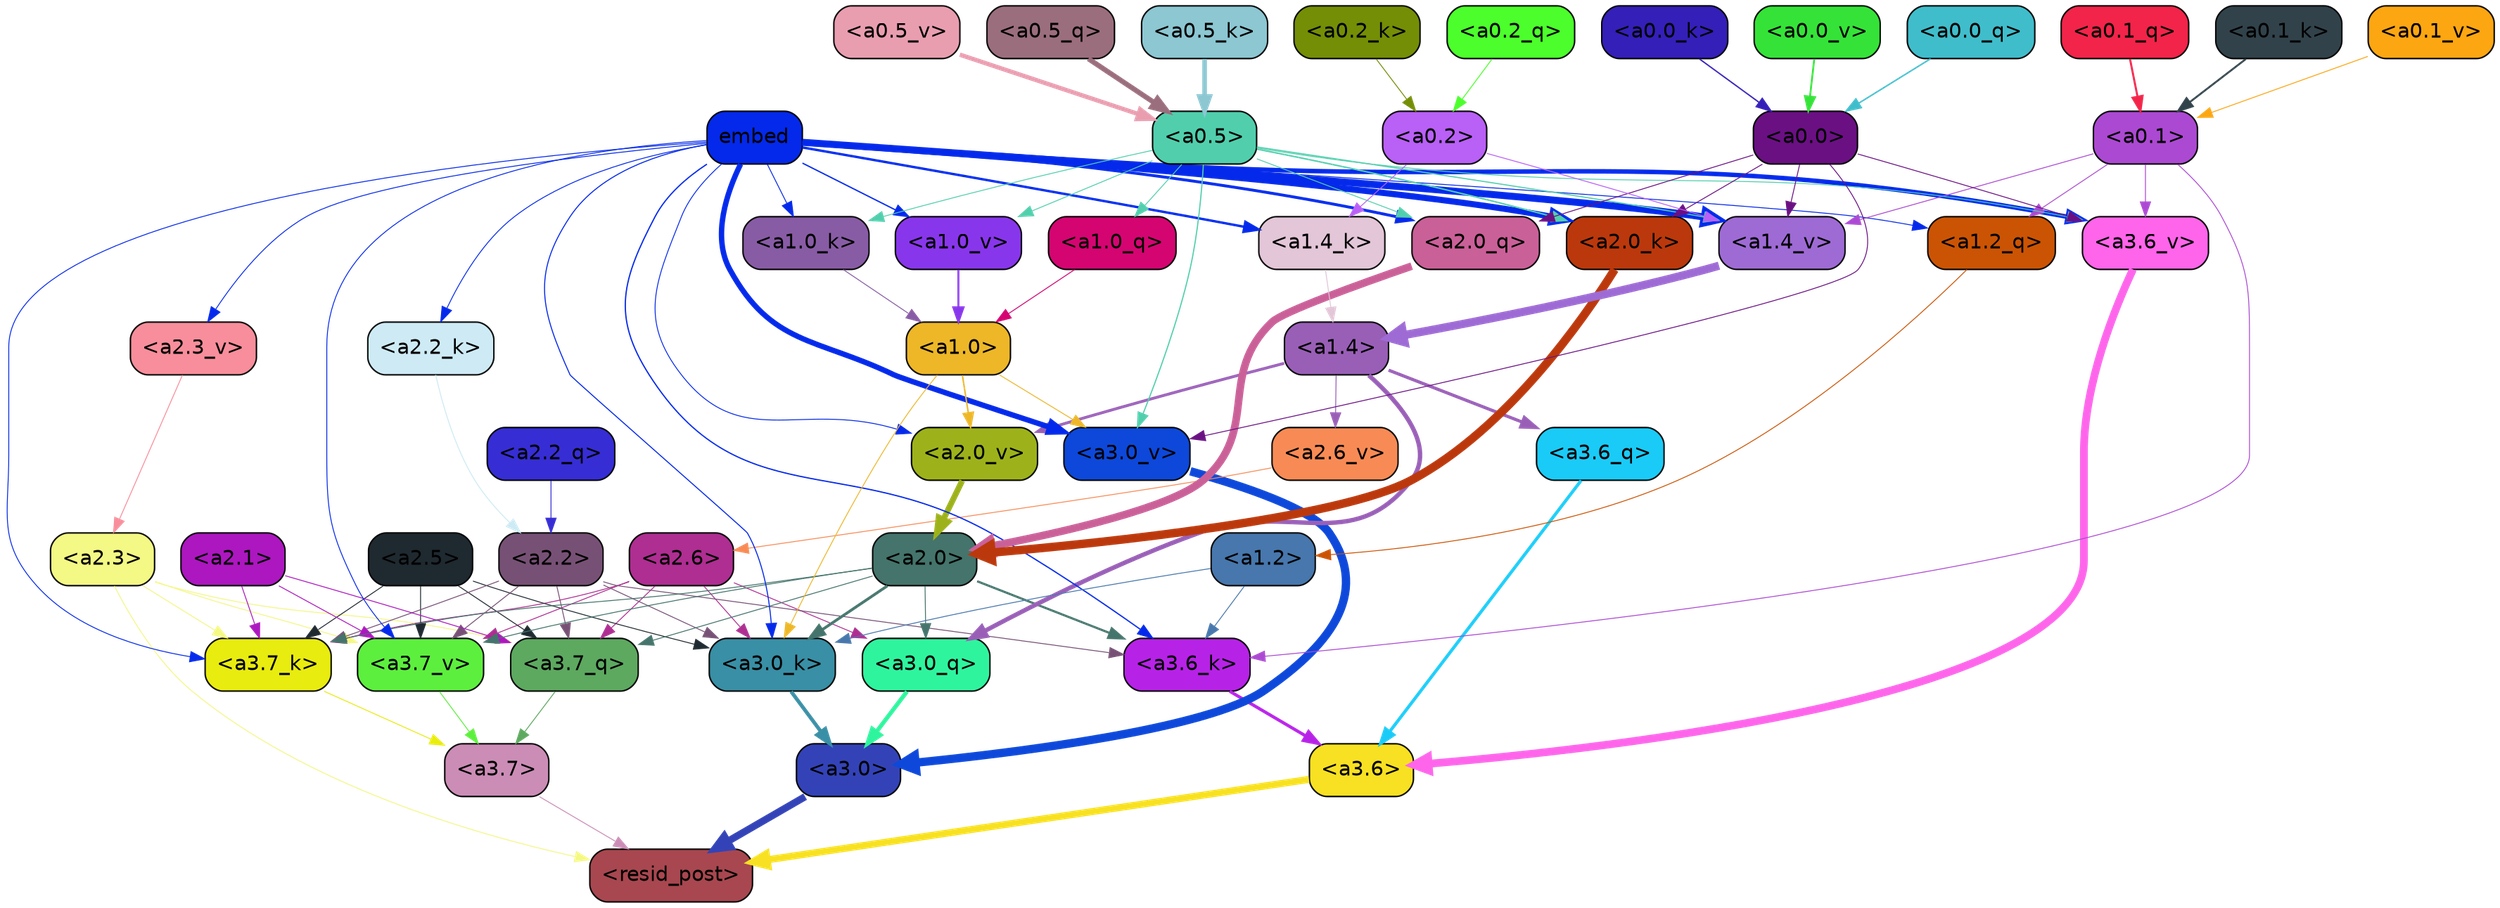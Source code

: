 strict digraph "" {
	graph [bgcolor=transparent,
		layout=dot,
		overlap=false,
		splines=true
	];
	"<a3.7>"	[color=black,
		fillcolor="#cb8db6",
		fontname=Helvetica,
		shape=box,
		style="filled, rounded"];
	"<resid_post>"	[color=black,
		fillcolor="#a8474f",
		fontname=Helvetica,
		shape=box,
		style="filled, rounded"];
	"<a3.7>" -> "<resid_post>"	[color="#cb8db6",
		penwidth=0.6];
	"<a3.6>"	[color=black,
		fillcolor="#f8e122",
		fontname=Helvetica,
		shape=box,
		style="filled, rounded"];
	"<a3.6>" -> "<resid_post>"	[color="#f8e122",
		penwidth=4.7534414529800415];
	"<a3.0>"	[color=black,
		fillcolor="#3343b7",
		fontname=Helvetica,
		shape=box,
		style="filled, rounded"];
	"<a3.0>" -> "<resid_post>"	[color="#3343b7",
		penwidth=4.898576855659485];
	"<a2.3>"	[color=black,
		fillcolor="#f4f884",
		fontname=Helvetica,
		shape=box,
		style="filled, rounded"];
	"<a2.3>" -> "<resid_post>"	[color="#f4f884",
		penwidth=0.6];
	"<a3.7_q>"	[color=black,
		fillcolor="#5da960",
		fontname=Helvetica,
		shape=box,
		style="filled, rounded"];
	"<a2.3>" -> "<a3.7_q>"	[color="#f4f884",
		penwidth=0.6];
	"<a3.7_k>"	[color=black,
		fillcolor="#e9ec0f",
		fontname=Helvetica,
		shape=box,
		style="filled, rounded"];
	"<a2.3>" -> "<a3.7_k>"	[color="#f4f884",
		penwidth=0.6];
	"<a3.7_v>"	[color=black,
		fillcolor="#5def3e",
		fontname=Helvetica,
		shape=box,
		style="filled, rounded"];
	"<a2.3>" -> "<a3.7_v>"	[color="#f4f884",
		penwidth=0.6];
	"<a3.7_q>" -> "<a3.7>"	[color="#5da960",
		penwidth=0.6];
	"<a3.6_q>"	[color=black,
		fillcolor="#1acbf7",
		fontname=Helvetica,
		shape=box,
		style="filled, rounded"];
	"<a3.6_q>" -> "<a3.6>"	[color="#1acbf7",
		penwidth=2.160832464694977];
	"<a3.0_q>"	[color=black,
		fillcolor="#2ff49e",
		fontname=Helvetica,
		shape=box,
		style="filled, rounded"];
	"<a3.0_q>" -> "<a3.0>"	[color="#2ff49e",
		penwidth=2.870753765106201];
	"<a3.7_k>" -> "<a3.7>"	[color="#e9ec0f",
		penwidth=0.6];
	"<a3.6_k>"	[color=black,
		fillcolor="#b722e7",
		fontname=Helvetica,
		shape=box,
		style="filled, rounded"];
	"<a3.6_k>" -> "<a3.6>"	[color="#b722e7",
		penwidth=2.13908451795578];
	"<a3.0_k>"	[color=black,
		fillcolor="#398fa5",
		fontname=Helvetica,
		shape=box,
		style="filled, rounded"];
	"<a3.0_k>" -> "<a3.0>"	[color="#398fa5",
		penwidth=2.520303964614868];
	"<a3.7_v>" -> "<a3.7>"	[color="#5def3e",
		penwidth=0.6];
	"<a3.6_v>"	[color=black,
		fillcolor="#fe65ea",
		fontname=Helvetica,
		shape=box,
		style="filled, rounded"];
	"<a3.6_v>" -> "<a3.6>"	[color="#fe65ea",
		penwidth=5.297133803367615];
	"<a3.0_v>"	[color=black,
		fillcolor="#0d48da",
		fontname=Helvetica,
		shape=box,
		style="filled, rounded"];
	"<a3.0_v>" -> "<a3.0>"	[color="#0d48da",
		penwidth=5.680712580680847];
	"<a2.6>"	[color=black,
		fillcolor="#ae2e91",
		fontname=Helvetica,
		shape=box,
		style="filled, rounded"];
	"<a2.6>" -> "<a3.7_q>"	[color="#ae2e91",
		penwidth=0.6];
	"<a2.6>" -> "<a3.0_q>"	[color="#ae2e91",
		penwidth=0.6];
	"<a2.6>" -> "<a3.7_k>"	[color="#ae2e91",
		penwidth=0.6];
	"<a2.6>" -> "<a3.0_k>"	[color="#ae2e91",
		penwidth=0.6];
	"<a2.6>" -> "<a3.7_v>"	[color="#ae2e91",
		penwidth=0.6];
	"<a2.5>"	[color=black,
		fillcolor="#1f2930",
		fontname=Helvetica,
		shape=box,
		style="filled, rounded"];
	"<a2.5>" -> "<a3.7_q>"	[color="#1f2930",
		penwidth=0.6];
	"<a2.5>" -> "<a3.7_k>"	[color="#1f2930",
		penwidth=0.6];
	"<a2.5>" -> "<a3.0_k>"	[color="#1f2930",
		penwidth=0.6];
	"<a2.5>" -> "<a3.7_v>"	[color="#1f2930",
		penwidth=0.6];
	"<a2.2>"	[color=black,
		fillcolor="#775175",
		fontname=Helvetica,
		shape=box,
		style="filled, rounded"];
	"<a2.2>" -> "<a3.7_q>"	[color="#775175",
		penwidth=0.6];
	"<a2.2>" -> "<a3.7_k>"	[color="#775175",
		penwidth=0.6];
	"<a2.2>" -> "<a3.6_k>"	[color="#775175",
		penwidth=0.6];
	"<a2.2>" -> "<a3.0_k>"	[color="#775175",
		penwidth=0.6];
	"<a2.2>" -> "<a3.7_v>"	[color="#775175",
		penwidth=0.6];
	"<a2.1>"	[color=black,
		fillcolor="#ac17bf",
		fontname=Helvetica,
		shape=box,
		style="filled, rounded"];
	"<a2.1>" -> "<a3.7_q>"	[color="#ac17bf",
		penwidth=0.6];
	"<a2.1>" -> "<a3.7_k>"	[color="#ac17bf",
		penwidth=0.6];
	"<a2.1>" -> "<a3.7_v>"	[color="#ac17bf",
		penwidth=0.6];
	"<a2.0>"	[color=black,
		fillcolor="#44746b",
		fontname=Helvetica,
		shape=box,
		style="filled, rounded"];
	"<a2.0>" -> "<a3.7_q>"	[color="#44746b",
		penwidth=0.6];
	"<a2.0>" -> "<a3.0_q>"	[color="#44746b",
		penwidth=0.6];
	"<a2.0>" -> "<a3.7_k>"	[color="#44746b",
		penwidth=0.6];
	"<a2.0>" -> "<a3.6_k>"	[color="#44746b",
		penwidth=1.4784413101151586];
	"<a2.0>" -> "<a3.0_k>"	[color="#44746b",
		penwidth=1.8858084231615067];
	"<a2.0>" -> "<a3.7_v>"	[color="#44746b",
		penwidth=0.6];
	"<a1.4>"	[color=black,
		fillcolor="#995fb7",
		fontname=Helvetica,
		shape=box,
		style="filled, rounded"];
	"<a1.4>" -> "<a3.6_q>"	[color="#995fb7",
		penwidth=2.149975523352623];
	"<a1.4>" -> "<a3.0_q>"	[color="#995fb7",
		penwidth=3.0018038749694824];
	"<a2.6_v>"	[color=black,
		fillcolor="#f88b55",
		fontname=Helvetica,
		shape=box,
		style="filled, rounded"];
	"<a1.4>" -> "<a2.6_v>"	[color="#995fb7",
		penwidth=0.6];
	"<a2.0_v>"	[color=black,
		fillcolor="#9db21a",
		fontname=Helvetica,
		shape=box,
		style="filled, rounded"];
	"<a1.4>" -> "<a2.0_v>"	[color="#995fb7",
		penwidth=1.925402581691742];
	embed	[color=black,
		fillcolor="#0429ea",
		fontname=Helvetica,
		shape=box,
		style="filled, rounded"];
	embed -> "<a3.7_k>"	[color="#0429ea",
		penwidth=0.6];
	embed -> "<a3.6_k>"	[color="#0429ea",
		penwidth=0.8552796393632889];
	embed -> "<a3.0_k>"	[color="#0429ea",
		penwidth=0.691851794719696];
	embed -> "<a3.7_v>"	[color="#0429ea",
		penwidth=0.6];
	embed -> "<a3.6_v>"	[color="#0429ea",
		penwidth=3.067279100418091];
	embed -> "<a3.0_v>"	[color="#0429ea",
		penwidth=3.6927278637886047];
	"<a2.0_q>"	[color=black,
		fillcolor="#ca6098",
		fontname=Helvetica,
		shape=box,
		style="filled, rounded"];
	embed -> "<a2.0_q>"	[color="#0429ea",
		penwidth=1.944248914718628];
	"<a2.2_k>"	[color=black,
		fillcolor="#ceebf5",
		fontname=Helvetica,
		shape=box,
		style="filled, rounded"];
	embed -> "<a2.2_k>"	[color="#0429ea",
		penwidth=0.6];
	"<a2.0_k>"	[color=black,
		fillcolor="#bb380c",
		fontname=Helvetica,
		shape=box,
		style="filled, rounded"];
	embed -> "<a2.0_k>"	[color="#0429ea",
		penwidth=4.198909968137741];
	"<a2.3_v>"	[color=black,
		fillcolor="#f88e9b",
		fontname=Helvetica,
		shape=box,
		style="filled, rounded"];
	embed -> "<a2.3_v>"	[color="#0429ea",
		penwidth=0.6];
	embed -> "<a2.0_v>"	[color="#0429ea",
		penwidth=0.6];
	"<a1.2_q>"	[color=black,
		fillcolor="#cb5404",
		fontname=Helvetica,
		shape=box,
		style="filled, rounded"];
	embed -> "<a1.2_q>"	[color="#0429ea",
		penwidth=0.6];
	"<a1.4_k>"	[color=black,
		fillcolor="#e3c6d8",
		fontname=Helvetica,
		shape=box,
		style="filled, rounded"];
	embed -> "<a1.4_k>"	[color="#0429ea",
		penwidth=1.6299549341201782];
	"<a1.0_k>"	[color=black,
		fillcolor="#885ca5",
		fontname=Helvetica,
		shape=box,
		style="filled, rounded"];
	embed -> "<a1.0_k>"	[color="#0429ea",
		penwidth=0.6];
	"<a1.4_v>"	[color=black,
		fillcolor="#9e6bd5",
		fontname=Helvetica,
		shape=box,
		style="filled, rounded"];
	embed -> "<a1.4_v>"	[color="#0429ea",
		penwidth=4.780120432376862];
	"<a1.0_v>"	[color=black,
		fillcolor="#8836eb",
		fontname=Helvetica,
		shape=box,
		style="filled, rounded"];
	embed -> "<a1.0_v>"	[color="#0429ea",
		penwidth=0.8886437299661338];
	"<a1.2>"	[color=black,
		fillcolor="#4777ac",
		fontname=Helvetica,
		shape=box,
		style="filled, rounded"];
	"<a1.2>" -> "<a3.6_k>"	[color="#4777ac",
		penwidth=0.6];
	"<a1.2>" -> "<a3.0_k>"	[color="#4777ac",
		penwidth=0.6];
	"<a0.1>"	[color=black,
		fillcolor="#ac49d2",
		fontname=Helvetica,
		shape=box,
		style="filled, rounded"];
	"<a0.1>" -> "<a3.6_k>"	[color="#ac49d2",
		penwidth=0.6];
	"<a0.1>" -> "<a3.6_v>"	[color="#ac49d2",
		penwidth=0.6];
	"<a0.1>" -> "<a1.2_q>"	[color="#ac49d2",
		penwidth=0.6];
	"<a0.1>" -> "<a1.4_v>"	[color="#ac49d2",
		penwidth=0.6];
	"<a1.0>"	[color=black,
		fillcolor="#edb728",
		fontname=Helvetica,
		shape=box,
		style="filled, rounded"];
	"<a1.0>" -> "<a3.0_k>"	[color="#edb728",
		penwidth=0.6];
	"<a1.0>" -> "<a3.0_v>"	[color="#edb728",
		penwidth=0.6];
	"<a1.0>" -> "<a2.0_v>"	[color="#edb728",
		penwidth=0.9920598268508911];
	"<a0.5>"	[color=black,
		fillcolor="#51cfad",
		fontname=Helvetica,
		shape=box,
		style="filled, rounded"];
	"<a0.5>" -> "<a3.6_v>"	[color="#51cfad",
		penwidth=0.6];
	"<a0.5>" -> "<a3.0_v>"	[color="#51cfad",
		penwidth=0.8028683364391327];
	"<a0.5>" -> "<a2.0_q>"	[color="#51cfad",
		penwidth=0.6];
	"<a0.5>" -> "<a2.0_k>"	[color="#51cfad",
		penwidth=0.9883035719394684];
	"<a1.0_q>"	[color=black,
		fillcolor="#d40571",
		fontname=Helvetica,
		shape=box,
		style="filled, rounded"];
	"<a0.5>" -> "<a1.0_q>"	[color="#51cfad",
		penwidth=0.6];
	"<a0.5>" -> "<a1.0_k>"	[color="#51cfad",
		penwidth=0.6];
	"<a0.5>" -> "<a1.4_v>"	[color="#51cfad",
		penwidth=0.7686666250228882];
	"<a0.5>" -> "<a1.0_v>"	[color="#51cfad",
		penwidth=0.6];
	"<a0.0>"	[color=black,
		fillcolor="#6a1083",
		fontname=Helvetica,
		shape=box,
		style="filled, rounded"];
	"<a0.0>" -> "<a3.6_v>"	[color="#6a1083",
		penwidth=0.6];
	"<a0.0>" -> "<a3.0_v>"	[color="#6a1083",
		penwidth=0.6];
	"<a0.0>" -> "<a2.0_q>"	[color="#6a1083",
		penwidth=0.6];
	"<a0.0>" -> "<a2.0_k>"	[color="#6a1083",
		penwidth=0.6];
	"<a0.0>" -> "<a1.4_v>"	[color="#6a1083",
		penwidth=0.6];
	"<a2.2_q>"	[color=black,
		fillcolor="#362dd4",
		fontname=Helvetica,
		shape=box,
		style="filled, rounded"];
	"<a2.2_q>" -> "<a2.2>"	[color="#362dd4",
		penwidth=0.6];
	"<a2.0_q>" -> "<a2.0>"	[color="#ca6098",
		penwidth=5.1847569942474365];
	"<a2.2_k>" -> "<a2.2>"	[color="#ceebf5",
		penwidth=0.6149471998214722];
	"<a2.0_k>" -> "<a2.0>"	[color="#bb380c",
		penwidth=5.773491740226746];
	"<a2.6_v>" -> "<a2.6>"	[color="#f88b55",
		penwidth=0.6];
	"<a2.3_v>" -> "<a2.3>"	[color="#f88e9b",
		penwidth=0.6];
	"<a2.0_v>" -> "<a2.0>"	[color="#9db21a",
		penwidth=3.9731863737106323];
	"<a1.2_q>" -> "<a1.2>"	[color="#cb5404",
		penwidth=0.6];
	"<a1.0_q>" -> "<a1.0>"	[color="#d40571",
		penwidth=0.6];
	"<a1.4_k>" -> "<a1.4>"	[color="#e3c6d8",
		penwidth=0.6];
	"<a1.0_k>" -> "<a1.0>"	[color="#885ca5",
		penwidth=0.6];
	"<a1.4_v>" -> "<a1.4>"	[color="#9e6bd5",
		penwidth=5.565408229827881];
	"<a1.0_v>" -> "<a1.0>"	[color="#8836eb",
		penwidth=1.3358666002750397];
	"<a0.2>"	[color=black,
		fillcolor="#b960f6",
		fontname=Helvetica,
		shape=box,
		style="filled, rounded"];
	"<a0.2>" -> "<a1.4_k>"	[color="#b960f6",
		penwidth=0.6];
	"<a0.2>" -> "<a1.4_v>"	[color="#b960f6",
		penwidth=0.6];
	"<a0.5_q>"	[color=black,
		fillcolor="#9b6e7d",
		fontname=Helvetica,
		shape=box,
		style="filled, rounded"];
	"<a0.5_q>" -> "<a0.5>"	[color="#9b6e7d",
		penwidth=3.473052144050598];
	"<a0.2_q>"	[color=black,
		fillcolor="#4cff2c",
		fontname=Helvetica,
		shape=box,
		style="filled, rounded"];
	"<a0.2_q>" -> "<a0.2>"	[color="#4cff2c",
		penwidth=0.615731954574585];
	"<a0.1_q>"	[color=black,
		fillcolor="#f22449",
		fontname=Helvetica,
		shape=box,
		style="filled, rounded"];
	"<a0.1_q>" -> "<a0.1>"	[color="#f22449",
		penwidth=1.372210443019867];
	"<a0.0_q>"	[color=black,
		fillcolor="#40bdcb",
		fontname=Helvetica,
		shape=box,
		style="filled, rounded"];
	"<a0.0_q>" -> "<a0.0>"	[color="#40bdcb",
		penwidth=0.9833199977874756];
	"<a0.5_k>"	[color=black,
		fillcolor="#8cc7d2",
		fontname=Helvetica,
		shape=box,
		style="filled, rounded"];
	"<a0.5_k>" -> "<a0.5>"	[color="#8cc7d2",
		penwidth=3.105746805667877];
	"<a0.2_k>"	[color=black,
		fillcolor="#748e06",
		fontname=Helvetica,
		shape=box,
		style="filled, rounded"];
	"<a0.2_k>" -> "<a0.2>"	[color="#748e06",
		penwidth=0.6];
	"<a0.1_k>"	[color=black,
		fillcolor="#31424a",
		fontname=Helvetica,
		shape=box,
		style="filled, rounded"];
	"<a0.1_k>" -> "<a0.1>"	[color="#31424a",
		penwidth=1.2916463017463684];
	"<a0.0_k>"	[color=black,
		fillcolor="#341fb8",
		fontname=Helvetica,
		shape=box,
		style="filled, rounded"];
	"<a0.0_k>" -> "<a0.0>"	[color="#341fb8",
		penwidth=0.9117016792297363];
	"<a0.5_v>"	[color=black,
		fillcolor="#e99eb0",
		fontname=Helvetica,
		shape=box,
		style="filled, rounded"];
	"<a0.5_v>" -> "<a0.5>"	[color="#e99eb0",
		penwidth=2.9294926524162292];
	"<a0.1_v>"	[color=black,
		fillcolor="#fca612",
		fontname=Helvetica,
		shape=box,
		style="filled, rounded"];
	"<a0.1_v>" -> "<a0.1>"	[color="#fca612",
		penwidth=0.6];
	"<a0.0_v>"	[color=black,
		fillcolor="#35e338",
		fontname=Helvetica,
		shape=box,
		style="filled, rounded"];
	"<a0.0_v>" -> "<a0.0>"	[color="#35e338",
		penwidth=1.2382320165634155];
}
